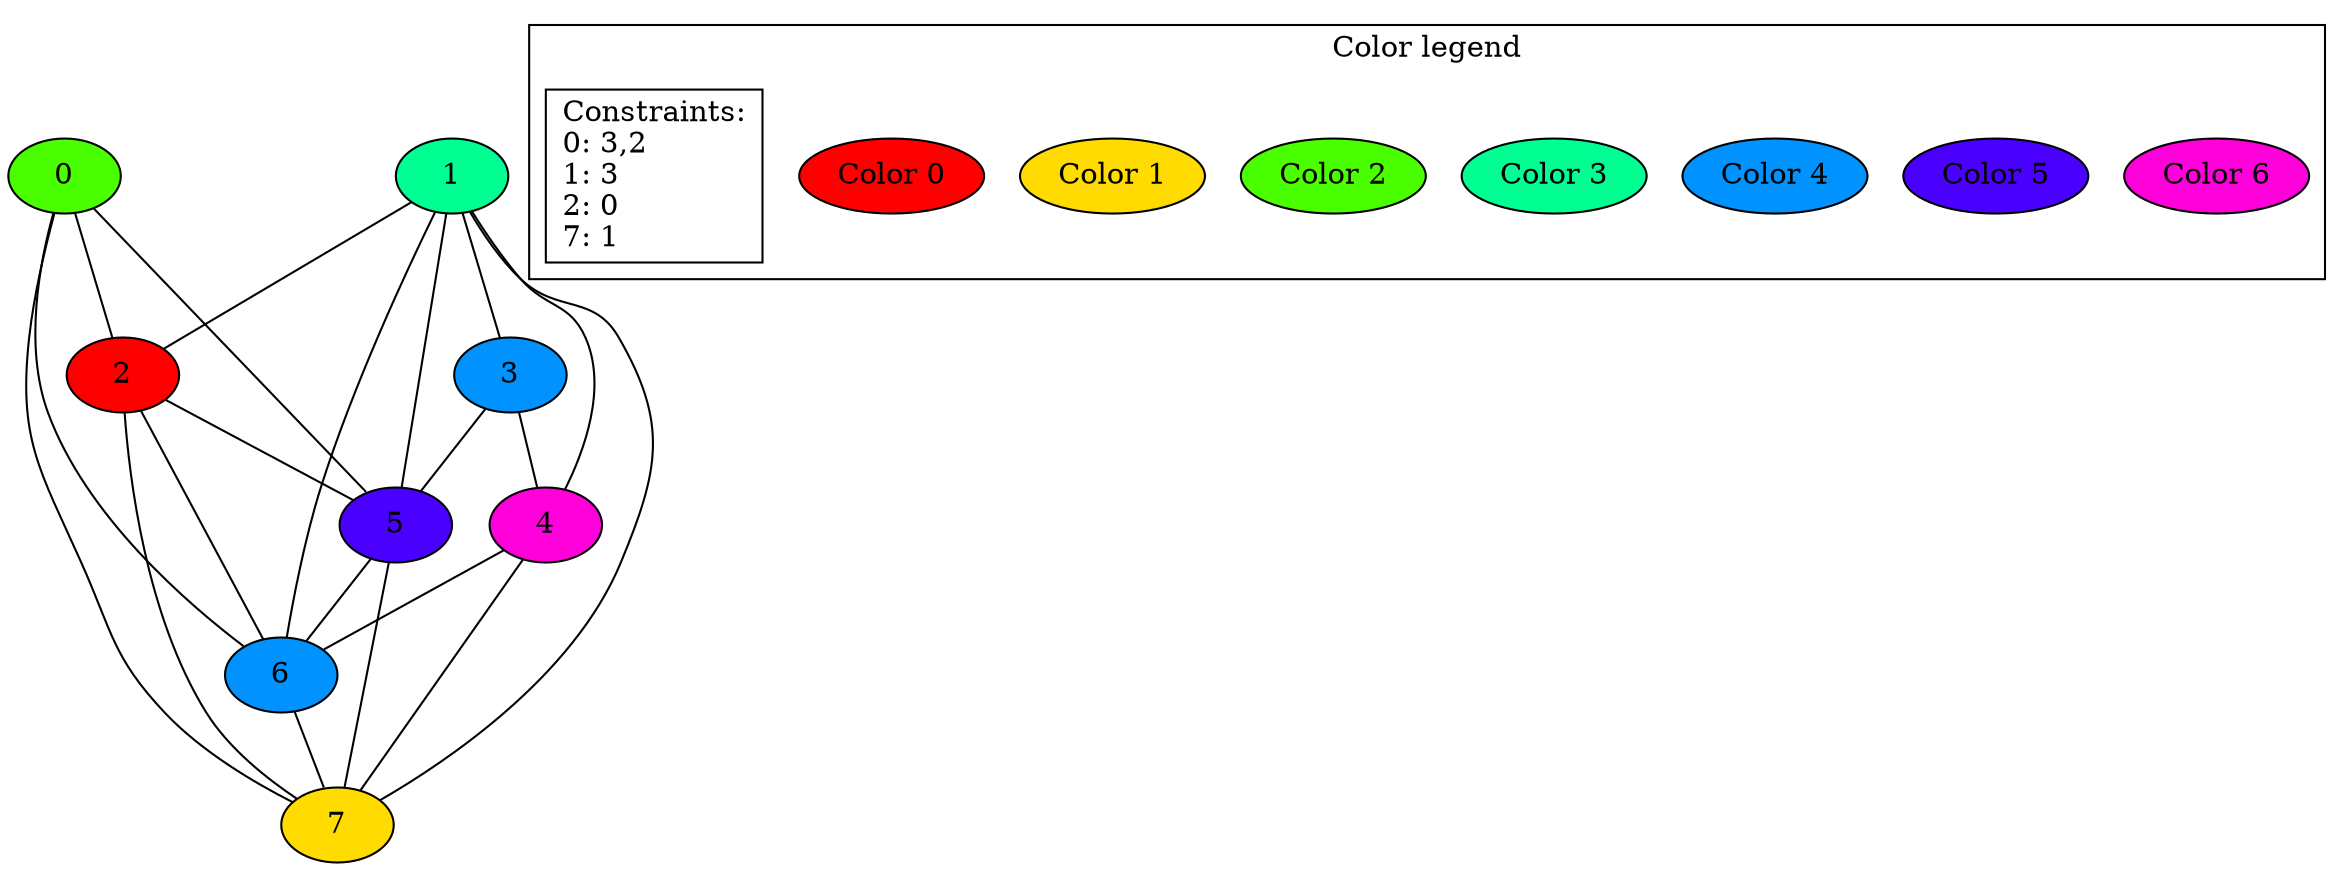 strict graph colored_graph {
	0 [style="filled"; fillcolor="0.285714 1.0 1.0"]
	1 [style="filled"; fillcolor="0.428571 1.0 1.0"]
	2 [style="filled"; fillcolor="0 1.0 1.0"]
	3 [style="filled"; fillcolor="0.571429 1.0 1.0"]
	4 [style="filled"; fillcolor="0.857143 1.0 1.0"]
	5 [style="filled"; fillcolor="0.714286 1.0 1.0"]
	6 [style="filled"; fillcolor="0.571429 1.0 1.0"]
	7 [style="filled"; fillcolor="0.142857 1.0 1.0"]
	0 -- 2
	0 -- 7
	0 -- 5
	0 -- 6
	1 -- 6
	1 -- 3
	1 -- 4
	1 -- 2
	1 -- 5
	1 -- 7
	2 -- 5
	2 -- 0
	2 -- 6
	2 -- 7
	2 -- 1
	3 -- 1
	3 -- 5
	3 -- 4
	4 -- 7
	4 -- 1
	4 -- 3
	4 -- 6
	5 -- 3
	5 -- 2
	5 -- 0
	5 -- 6
	5 -- 1
	5 -- 7
	6 -- 1
	6 -- 2
	6 -- 7
	6 -- 4
	6 -- 5
	6 -- 0
	7 -- 0
	7 -- 4
	7 -- 6
	7 -- 2
	7 -- 5
	7 -- 1
	subgraph clusterlegend {
		label="Color legend";
		shape=rectangle
		"Color 6" [style="filled"; fillcolor="0.857143 1.0 1.0"]
		"Color 5" [style="filled"; fillcolor="0.714286 1.0 1.0"]
		"Color 4" [style="filled"; fillcolor="0.571429 1.0 1.0"]
		"Color 3" [style="filled"; fillcolor="0.428571 1.0 1.0"]
		"Color 2" [style="filled"; fillcolor="0.285714 1.0 1.0"]
		"Color 1" [style="filled"; fillcolor="0.142857 1.0 1.0"]
		"Color 0" [style="filled"; fillcolor="0 1.0 1.0"]
		"Constraints:
0: 3,2\l1: 3\l2: 0\l7: 1\l" [shape=box]
	}
}
